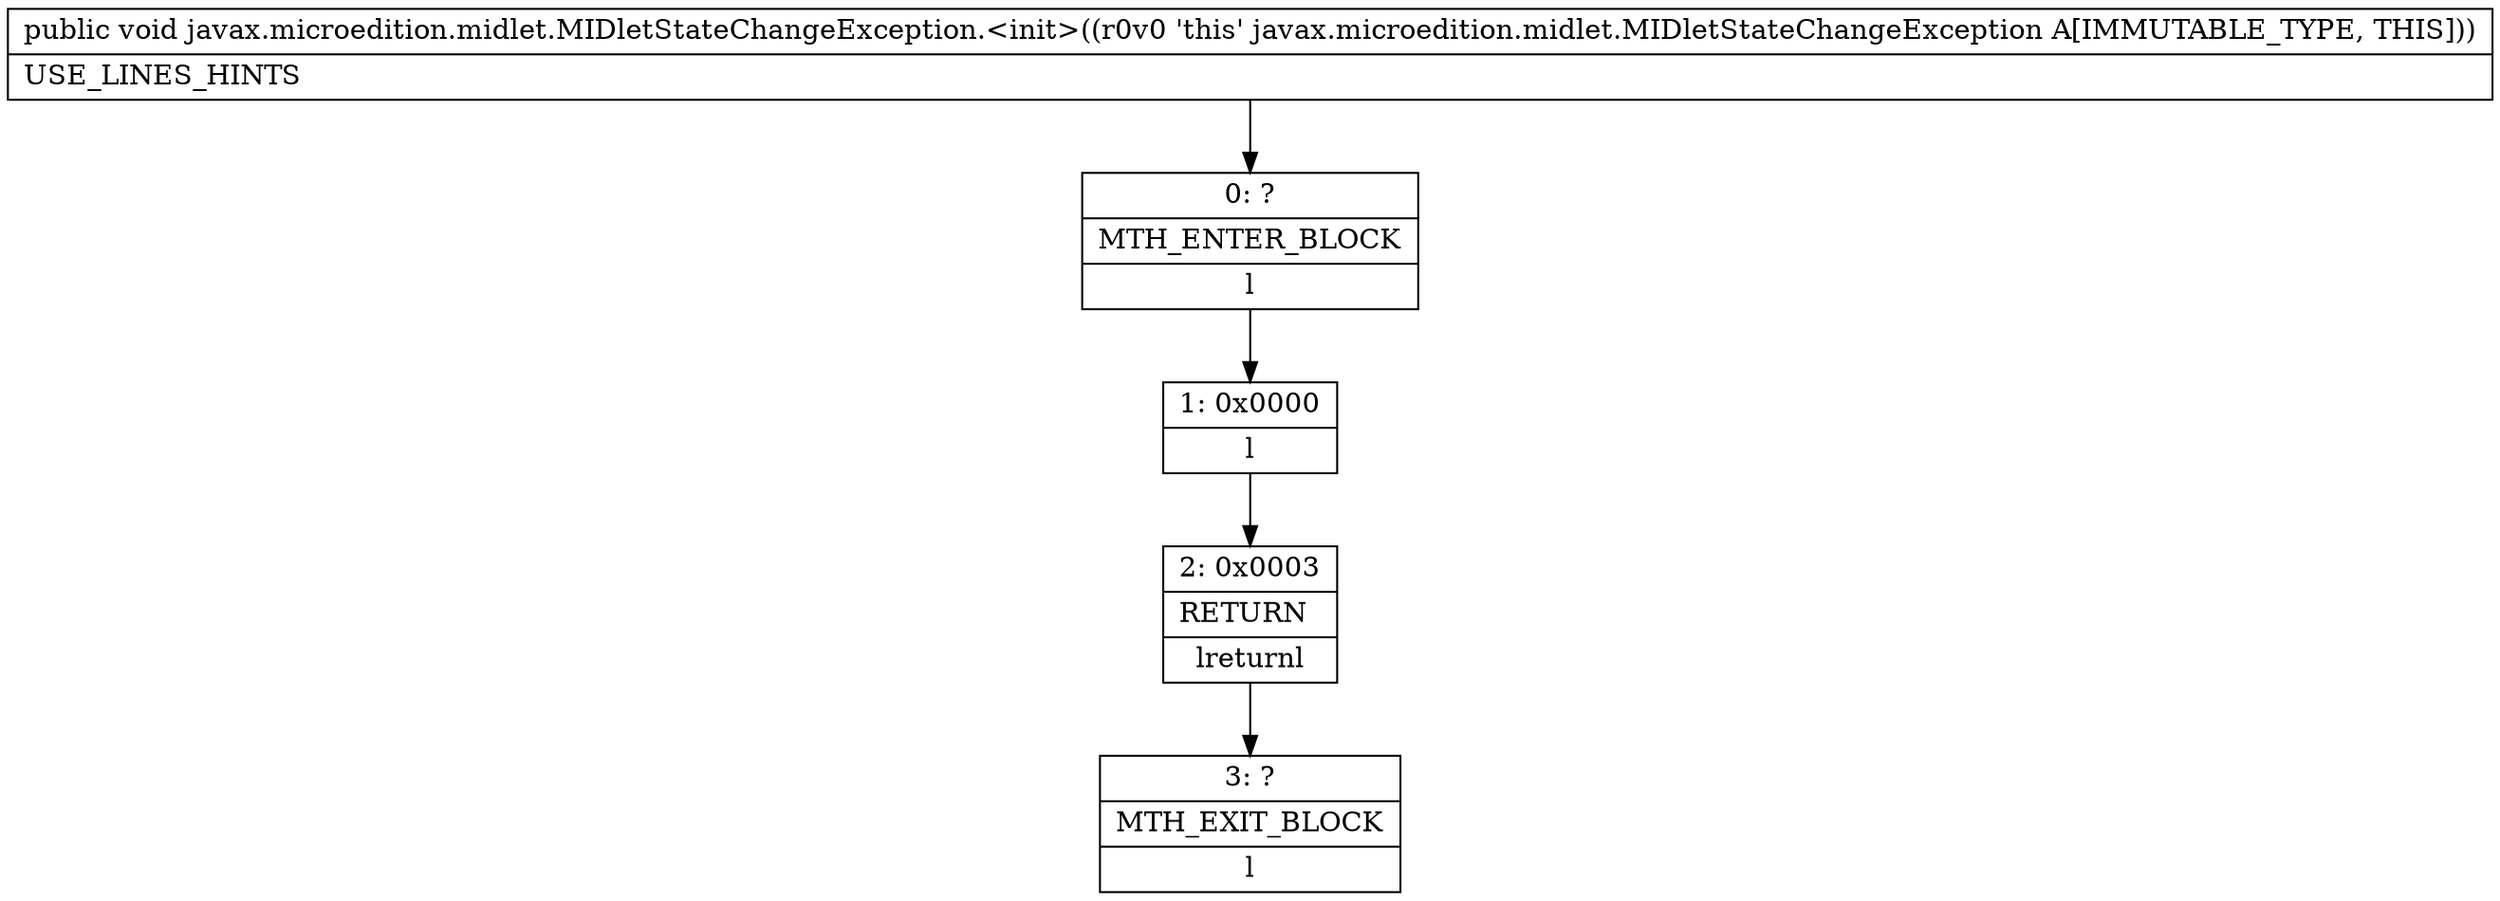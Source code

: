 digraph "CFG forjavax.microedition.midlet.MIDletStateChangeException.\<init\>()V" {
Node_0 [shape=record,label="{0\:\ ?|MTH_ENTER_BLOCK\l|l}"];
Node_1 [shape=record,label="{1\:\ 0x0000|l}"];
Node_2 [shape=record,label="{2\:\ 0x0003|RETURN\l|lreturnl}"];
Node_3 [shape=record,label="{3\:\ ?|MTH_EXIT_BLOCK\l|l}"];
MethodNode[shape=record,label="{public void javax.microedition.midlet.MIDletStateChangeException.\<init\>((r0v0 'this' javax.microedition.midlet.MIDletStateChangeException A[IMMUTABLE_TYPE, THIS]))  | USE_LINES_HINTS\l}"];
MethodNode -> Node_0;
Node_0 -> Node_1;
Node_1 -> Node_2;
Node_2 -> Node_3;
}

